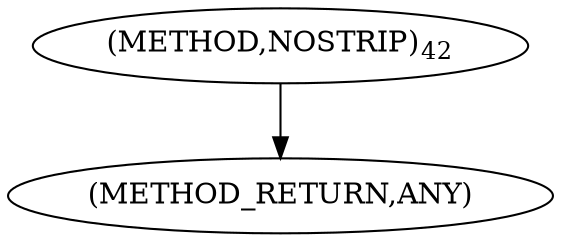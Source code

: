 digraph "NOSTRIP" {  
"100740" [label = <(METHOD,NOSTRIP)<SUB>42</SUB>> ]
"100741" [label = <(METHOD_RETURN,ANY)> ]
  "100740" -> "100741" 
}
